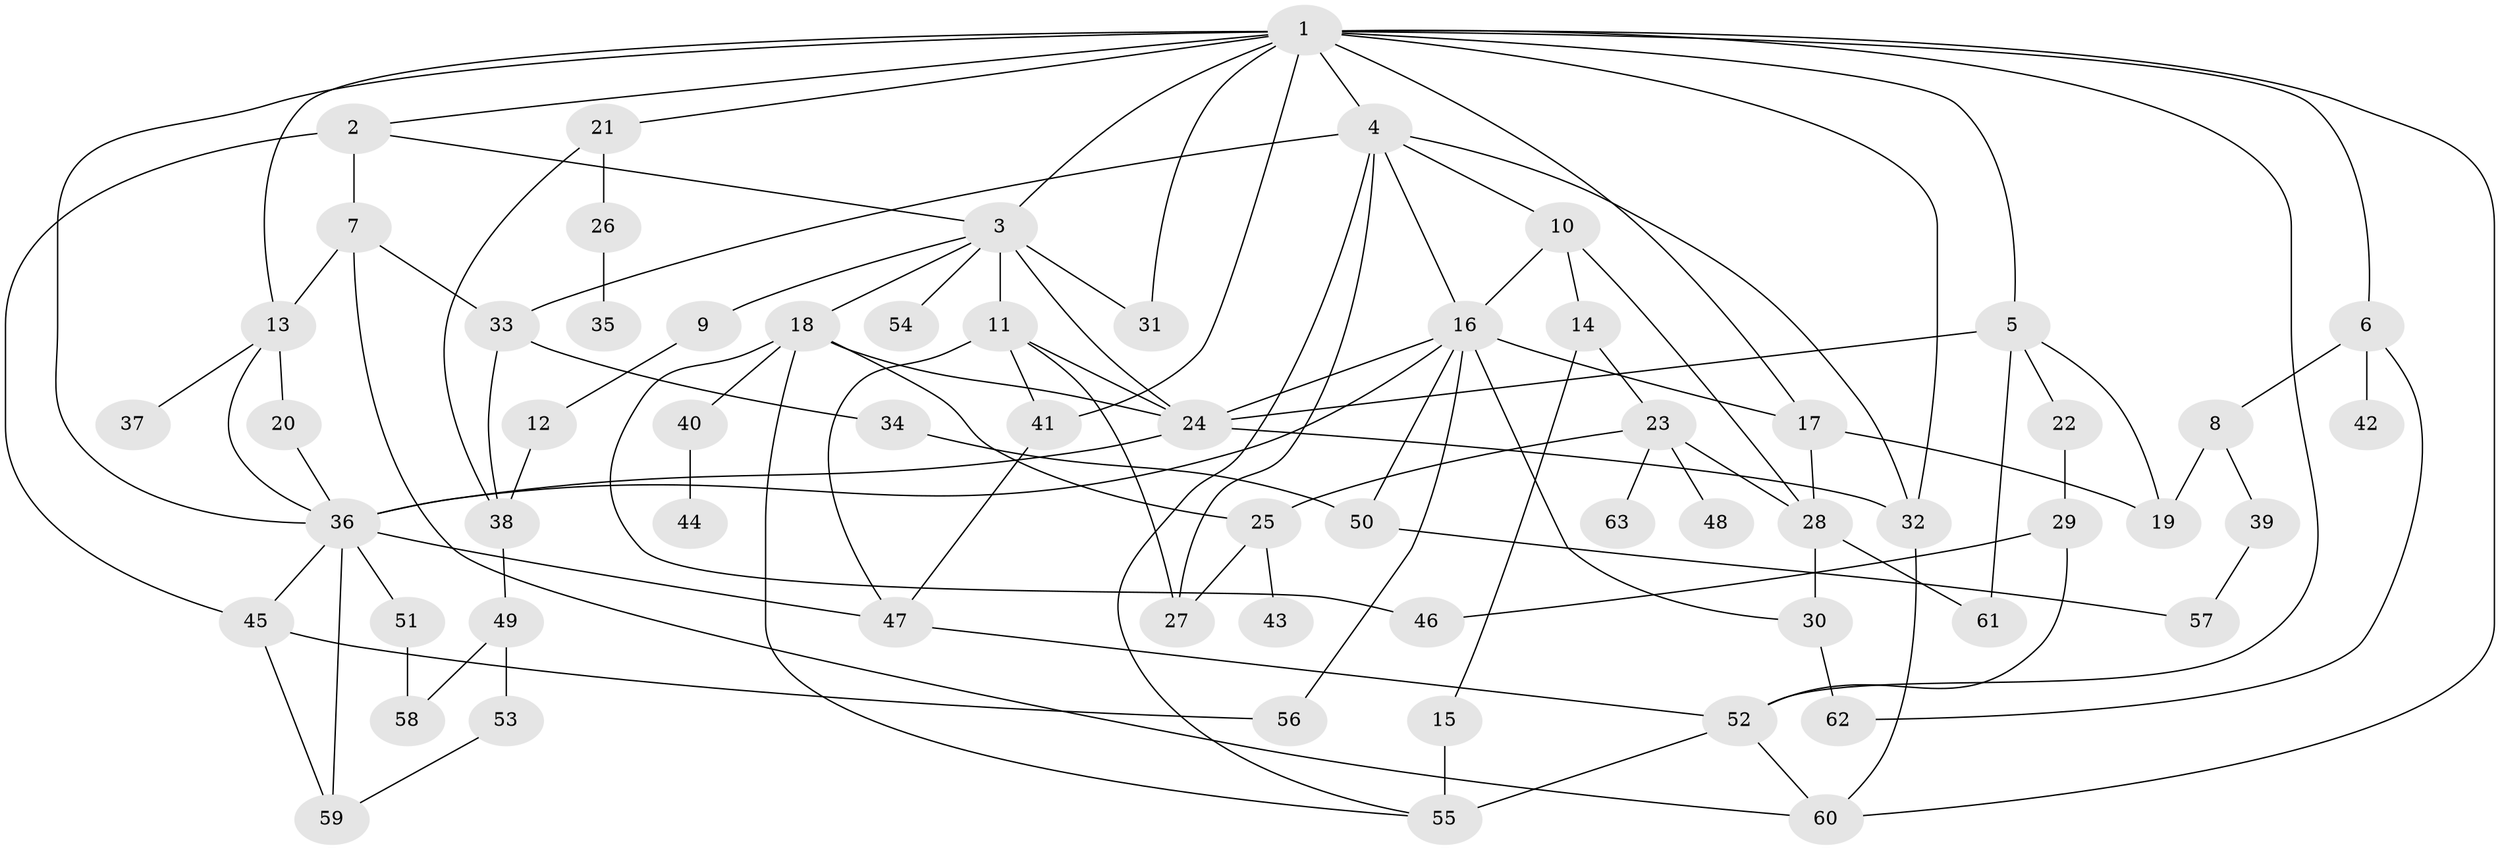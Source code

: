 // original degree distribution, {8: 0.024, 4: 0.144, 7: 0.008, 3: 0.216, 2: 0.296, 5: 0.064, 1: 0.216, 6: 0.024, 9: 0.008}
// Generated by graph-tools (version 1.1) at 2025/49/03/04/25 22:49:15]
// undirected, 63 vertices, 109 edges
graph export_dot {
  node [color=gray90,style=filled];
  1;
  2;
  3;
  4;
  5;
  6;
  7;
  8;
  9;
  10;
  11;
  12;
  13;
  14;
  15;
  16;
  17;
  18;
  19;
  20;
  21;
  22;
  23;
  24;
  25;
  26;
  27;
  28;
  29;
  30;
  31;
  32;
  33;
  34;
  35;
  36;
  37;
  38;
  39;
  40;
  41;
  42;
  43;
  44;
  45;
  46;
  47;
  48;
  49;
  50;
  51;
  52;
  53;
  54;
  55;
  56;
  57;
  58;
  59;
  60;
  61;
  62;
  63;
  1 -- 2 [weight=1.0];
  1 -- 3 [weight=1.0];
  1 -- 4 [weight=1.0];
  1 -- 5 [weight=1.0];
  1 -- 6 [weight=1.0];
  1 -- 13 [weight=1.0];
  1 -- 17 [weight=1.0];
  1 -- 21 [weight=1.0];
  1 -- 31 [weight=1.0];
  1 -- 32 [weight=1.0];
  1 -- 36 [weight=1.0];
  1 -- 41 [weight=1.0];
  1 -- 52 [weight=1.0];
  1 -- 60 [weight=1.0];
  2 -- 3 [weight=1.0];
  2 -- 7 [weight=2.0];
  2 -- 45 [weight=1.0];
  3 -- 9 [weight=1.0];
  3 -- 11 [weight=2.0];
  3 -- 18 [weight=1.0];
  3 -- 24 [weight=1.0];
  3 -- 31 [weight=1.0];
  3 -- 54 [weight=1.0];
  4 -- 10 [weight=1.0];
  4 -- 16 [weight=1.0];
  4 -- 27 [weight=1.0];
  4 -- 32 [weight=1.0];
  4 -- 33 [weight=1.0];
  4 -- 55 [weight=1.0];
  5 -- 19 [weight=1.0];
  5 -- 22 [weight=1.0];
  5 -- 24 [weight=1.0];
  5 -- 61 [weight=1.0];
  6 -- 8 [weight=1.0];
  6 -- 42 [weight=1.0];
  6 -- 62 [weight=1.0];
  7 -- 13 [weight=1.0];
  7 -- 33 [weight=1.0];
  7 -- 60 [weight=1.0];
  8 -- 19 [weight=1.0];
  8 -- 39 [weight=1.0];
  9 -- 12 [weight=1.0];
  10 -- 14 [weight=1.0];
  10 -- 16 [weight=1.0];
  10 -- 28 [weight=1.0];
  11 -- 24 [weight=2.0];
  11 -- 27 [weight=1.0];
  11 -- 41 [weight=1.0];
  11 -- 47 [weight=1.0];
  12 -- 38 [weight=1.0];
  13 -- 20 [weight=1.0];
  13 -- 36 [weight=1.0];
  13 -- 37 [weight=1.0];
  14 -- 15 [weight=1.0];
  14 -- 23 [weight=1.0];
  15 -- 55 [weight=2.0];
  16 -- 17 [weight=1.0];
  16 -- 24 [weight=1.0];
  16 -- 30 [weight=1.0];
  16 -- 36 [weight=1.0];
  16 -- 50 [weight=1.0];
  16 -- 56 [weight=1.0];
  17 -- 19 [weight=1.0];
  17 -- 28 [weight=2.0];
  18 -- 24 [weight=1.0];
  18 -- 25 [weight=1.0];
  18 -- 40 [weight=1.0];
  18 -- 46 [weight=1.0];
  18 -- 55 [weight=1.0];
  20 -- 36 [weight=1.0];
  21 -- 26 [weight=1.0];
  21 -- 38 [weight=1.0];
  22 -- 29 [weight=1.0];
  23 -- 25 [weight=1.0];
  23 -- 28 [weight=1.0];
  23 -- 48 [weight=1.0];
  23 -- 63 [weight=1.0];
  24 -- 32 [weight=1.0];
  24 -- 36 [weight=2.0];
  25 -- 27 [weight=1.0];
  25 -- 43 [weight=1.0];
  26 -- 35 [weight=1.0];
  28 -- 30 [weight=1.0];
  28 -- 61 [weight=1.0];
  29 -- 46 [weight=1.0];
  29 -- 52 [weight=1.0];
  30 -- 62 [weight=1.0];
  32 -- 60 [weight=1.0];
  33 -- 34 [weight=1.0];
  33 -- 38 [weight=1.0];
  34 -- 50 [weight=1.0];
  36 -- 45 [weight=1.0];
  36 -- 47 [weight=1.0];
  36 -- 51 [weight=1.0];
  36 -- 59 [weight=1.0];
  38 -- 49 [weight=1.0];
  39 -- 57 [weight=1.0];
  40 -- 44 [weight=1.0];
  41 -- 47 [weight=1.0];
  45 -- 56 [weight=1.0];
  45 -- 59 [weight=1.0];
  47 -- 52 [weight=1.0];
  49 -- 53 [weight=1.0];
  49 -- 58 [weight=1.0];
  50 -- 57 [weight=1.0];
  51 -- 58 [weight=1.0];
  52 -- 55 [weight=1.0];
  52 -- 60 [weight=1.0];
  53 -- 59 [weight=1.0];
}
